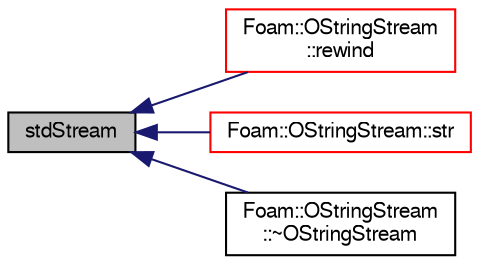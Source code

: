 digraph "stdStream"
{
  bgcolor="transparent";
  edge [fontname="FreeSans",fontsize="10",labelfontname="FreeSans",labelfontsize="10"];
  node [fontname="FreeSans",fontsize="10",shape=record];
  rankdir="LR";
  Node2518 [label="stdStream",height=0.2,width=0.4,color="black", fillcolor="grey75", style="filled", fontcolor="black"];
  Node2518 -> Node2519 [dir="back",color="midnightblue",fontsize="10",style="solid",fontname="FreeSans"];
  Node2519 [label="Foam::OStringStream\l::rewind",height=0.2,width=0.4,color="red",URL="$a26302.html#ab8734e666421c9fe3b6380a818c6c727",tooltip="Rewind the OStringStream. "];
  Node2518 -> Node7428 [dir="back",color="midnightblue",fontsize="10",style="solid",fontname="FreeSans"];
  Node7428 [label="Foam::OStringStream::str",height=0.2,width=0.4,color="red",URL="$a26302.html#ae403f14d61d9789a749ee28fc10a50a9",tooltip="Return the string. "];
  Node2518 -> Node7448 [dir="back",color="midnightblue",fontsize="10",style="solid",fontname="FreeSans"];
  Node7448 [label="Foam::OStringStream\l::~OStringStream",height=0.2,width=0.4,color="black",URL="$a26302.html#a7b140d4c4d453bcda7f05f8812204476",tooltip="Destructor. "];
}
